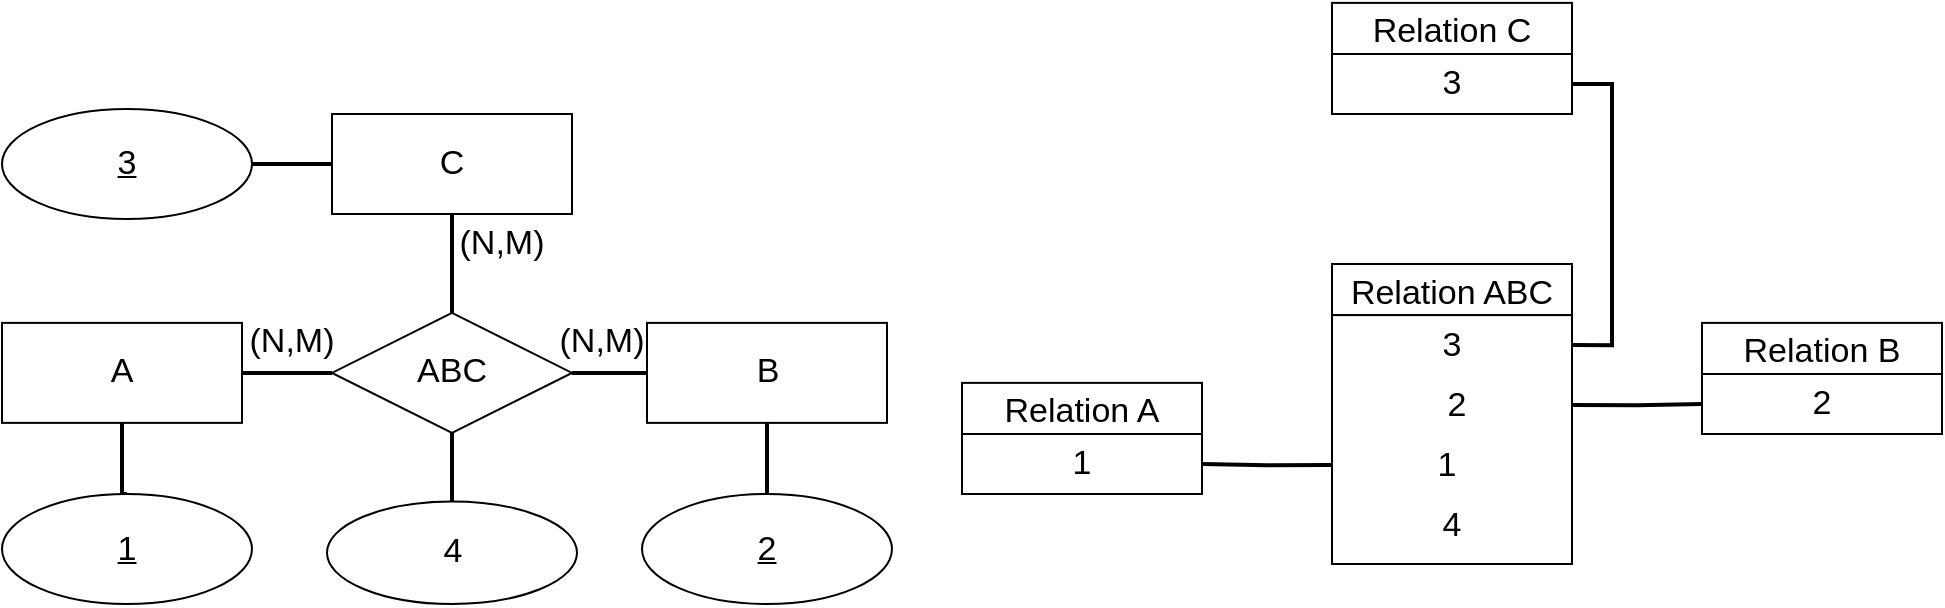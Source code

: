 <mxfile version="16.5.1" type="device"><diagram id="ykyJqSysNxOgndyYlWrU" name="Seite-1"><mxGraphModel dx="1929" dy="-304" grid="1" gridSize="5" guides="1" tooltips="1" connect="1" arrows="1" fold="1" page="1" pageScale="1" pageWidth="827" pageHeight="1169" math="0" shadow="0"><root><mxCell id="0"/><mxCell id="1" parent="0"/><mxCell id="Qfy5nsAvgZuqTP8WH1GD-12" style="edgeStyle=orthogonalEdgeStyle;rounded=0;orthogonalLoop=1;jettySize=auto;html=1;entryX=0;entryY=0.5;entryDx=0;entryDy=0;strokeWidth=2;endArrow=none;endFill=0;" parent="1" source="Qfy5nsAvgZuqTP8WH1GD-13" target="Qfy5nsAvgZuqTP8WH1GD-25" edge="1"><mxGeometry relative="1" as="geometry"/></mxCell><mxCell id="Qfy5nsAvgZuqTP8WH1GD-13" value="A" style="whiteSpace=wrap;html=1;align=center;fontSize=17;" parent="1" vertex="1"><mxGeometry x="-795" y="1924.44" width="120" height="50" as="geometry"/></mxCell><mxCell id="Qfy5nsAvgZuqTP8WH1GD-64" style="edgeStyle=orthogonalEdgeStyle;rounded=0;orthogonalLoop=1;jettySize=auto;html=1;exitX=0.5;exitY=0;exitDx=0;exitDy=0;entryX=0.5;entryY=1;entryDx=0;entryDy=0;endArrow=none;endFill=0;strokeWidth=2;" parent="1" source="Qfy5nsAvgZuqTP8WH1GD-15" target="Qfy5nsAvgZuqTP8WH1GD-13" edge="1"><mxGeometry relative="1" as="geometry"/></mxCell><mxCell id="Qfy5nsAvgZuqTP8WH1GD-15" value="1" style="ellipse;whiteSpace=wrap;html=1;align=center;fontStyle=4;fontSize=17;" parent="1" vertex="1"><mxGeometry x="-795" y="2010" width="125" height="55" as="geometry"/></mxCell><mxCell id="Qfy5nsAvgZuqTP8WH1GD-22" value="C" style="whiteSpace=wrap;html=1;align=center;fontSize=17;" parent="1" vertex="1"><mxGeometry x="-630" y="1820.0" width="120" height="50" as="geometry"/></mxCell><mxCell id="Qfy5nsAvgZuqTP8WH1GD-23" style="edgeStyle=orthogonalEdgeStyle;rounded=0;orthogonalLoop=1;jettySize=auto;html=1;exitX=0.5;exitY=0;exitDx=0;exitDy=0;entryX=0.5;entryY=1;entryDx=0;entryDy=0;strokeWidth=2;endArrow=none;endFill=0;" parent="1" source="Qfy5nsAvgZuqTP8WH1GD-25" target="Qfy5nsAvgZuqTP8WH1GD-22" edge="1"><mxGeometry relative="1" as="geometry"/></mxCell><mxCell id="Qfy5nsAvgZuqTP8WH1GD-24" style="edgeStyle=orthogonalEdgeStyle;rounded=0;orthogonalLoop=1;jettySize=auto;html=1;entryX=0;entryY=0.5;entryDx=0;entryDy=0;strokeWidth=2;endArrow=none;endFill=0;exitX=1;exitY=0.5;exitDx=0;exitDy=0;" parent="1" source="Qfy5nsAvgZuqTP8WH1GD-25" target="Qfy5nsAvgZuqTP8WH1GD-33" edge="1"><mxGeometry relative="1" as="geometry"><mxPoint x="-510" y="1910" as="sourcePoint"/></mxGeometry></mxCell><mxCell id="Qfy5nsAvgZuqTP8WH1GD-25" value="ABC" style="shape=rhombus;perimeter=rhombusPerimeter;whiteSpace=wrap;html=1;align=center;fontSize=17;" parent="1" vertex="1"><mxGeometry x="-630" y="1919.44" width="120" height="60" as="geometry"/></mxCell><mxCell id="Qfy5nsAvgZuqTP8WH1GD-63" style="edgeStyle=orthogonalEdgeStyle;rounded=0;orthogonalLoop=1;jettySize=auto;html=1;exitX=0.5;exitY=1;exitDx=0;exitDy=0;endArrow=none;endFill=0;strokeWidth=2;" parent="1" source="Qfy5nsAvgZuqTP8WH1GD-33" target="Qfy5nsAvgZuqTP8WH1GD-35" edge="1"><mxGeometry relative="1" as="geometry"/></mxCell><mxCell id="Qfy5nsAvgZuqTP8WH1GD-33" value="B" style="whiteSpace=wrap;html=1;align=center;fontSize=17;" parent="1" vertex="1"><mxGeometry x="-472.5" y="1924.44" width="120" height="50" as="geometry"/></mxCell><mxCell id="Qfy5nsAvgZuqTP8WH1GD-35" value="2" style="ellipse;whiteSpace=wrap;html=1;align=center;fontStyle=4;fontSize=17;" parent="1" vertex="1"><mxGeometry x="-475" y="2010" width="125" height="55" as="geometry"/></mxCell><mxCell id="Qfy5nsAvgZuqTP8WH1GD-59" style="edgeStyle=none;rounded=0;orthogonalLoop=1;jettySize=auto;html=1;exitX=0.5;exitY=0;exitDx=0;exitDy=0;entryX=0.5;entryY=1;entryDx=0;entryDy=0;fontSize=14;startArrow=none;startFill=0;endArrow=none;endFill=0;strokeColor=#000000;strokeWidth=2;" parent="1" source="Qfy5nsAvgZuqTP8WH1GD-60" target="Qfy5nsAvgZuqTP8WH1GD-25" edge="1"><mxGeometry relative="1" as="geometry"/></mxCell><mxCell id="Qfy5nsAvgZuqTP8WH1GD-60" value="4" style="ellipse;whiteSpace=wrap;html=1;align=center;fontSize=17;" parent="1" vertex="1"><mxGeometry x="-632.5" y="2013.75" width="125" height="51.25" as="geometry"/></mxCell><mxCell id="Qfy5nsAvgZuqTP8WH1GD-66" style="edgeStyle=orthogonalEdgeStyle;rounded=0;orthogonalLoop=1;jettySize=auto;html=1;exitX=1;exitY=0.5;exitDx=0;exitDy=0;entryX=0;entryY=0.5;entryDx=0;entryDy=0;endArrow=none;endFill=0;strokeWidth=2;" parent="1" source="Qfy5nsAvgZuqTP8WH1GD-65" target="Qfy5nsAvgZuqTP8WH1GD-22" edge="1"><mxGeometry relative="1" as="geometry"><Array as="points"><mxPoint x="-645" y="1845"/><mxPoint x="-645" y="1845"/></Array></mxGeometry></mxCell><mxCell id="Qfy5nsAvgZuqTP8WH1GD-65" value="3" style="ellipse;whiteSpace=wrap;html=1;align=center;fontStyle=4;fontSize=17;" parent="1" vertex="1"><mxGeometry x="-795" y="1817.5" width="125" height="55" as="geometry"/></mxCell><mxCell id="Qfy5nsAvgZuqTP8WH1GD-70" value="&lt;font style=&quot;font-size: 17px&quot;&gt;(N,M)&lt;/font&gt;" style="text;html=1;strokeColor=none;fillColor=none;align=center;verticalAlign=middle;whiteSpace=wrap;rounded=0;" parent="1" vertex="1"><mxGeometry x="-525" y="1919.44" width="60" height="30" as="geometry"/></mxCell><mxCell id="Qfy5nsAvgZuqTP8WH1GD-71" value="&lt;font style=&quot;font-size: 17px&quot;&gt;(N,M)&lt;/font&gt;" style="text;html=1;strokeColor=none;fillColor=none;align=center;verticalAlign=middle;whiteSpace=wrap;rounded=0;" parent="1" vertex="1"><mxGeometry x="-575" y="1870" width="60" height="30" as="geometry"/></mxCell><mxCell id="Qfy5nsAvgZuqTP8WH1GD-72" value="&lt;font style=&quot;font-size: 17px&quot;&gt;(N,M)&lt;/font&gt;" style="text;html=1;strokeColor=none;fillColor=none;align=center;verticalAlign=middle;whiteSpace=wrap;rounded=0;" parent="1" vertex="1"><mxGeometry x="-680" y="1919.44" width="60" height="30" as="geometry"/></mxCell><mxCell id="Qfy5nsAvgZuqTP8WH1GD-73" value="" style="rounded=0;whiteSpace=wrap;html=1;fontSize=16;" parent="1" vertex="1"><mxGeometry x="-130" y="1764.44" width="120" height="25.56" as="geometry"/></mxCell><mxCell id="Qfy5nsAvgZuqTP8WH1GD-74" value="&lt;font style=&quot;font-size: 17px&quot;&gt;Relation C&lt;/font&gt;" style="text;html=1;strokeColor=none;fillColor=none;align=center;verticalAlign=middle;whiteSpace=wrap;rounded=0;" parent="1" vertex="1"><mxGeometry x="-125" y="1764.44" width="110" height="30" as="geometry"/></mxCell><mxCell id="Qfy5nsAvgZuqTP8WH1GD-75" value="" style="rounded=0;whiteSpace=wrap;html=1;fontSize=16;" parent="1" vertex="1"><mxGeometry x="-130" y="1790" width="120" height="30" as="geometry"/></mxCell><mxCell id="Qfy5nsAvgZuqTP8WH1GD-76" value="&lt;font style=&quot;font-size: 17px&quot;&gt;3&lt;/font&gt;" style="text;html=1;strokeColor=none;fillColor=none;align=center;verticalAlign=middle;whiteSpace=wrap;rounded=0;" parent="1" vertex="1"><mxGeometry x="-130" y="1790" width="120" height="30" as="geometry"/></mxCell><mxCell id="Qfy5nsAvgZuqTP8WH1GD-77" value="" style="rounded=0;whiteSpace=wrap;html=1;fontSize=16;" parent="1" vertex="1"><mxGeometry x="-315" y="1954.44" width="120" height="25.56" as="geometry"/></mxCell><mxCell id="Qfy5nsAvgZuqTP8WH1GD-78" value="&lt;font style=&quot;font-size: 17px&quot;&gt;Relation A&lt;/font&gt;" style="text;html=1;strokeColor=none;fillColor=none;align=center;verticalAlign=middle;whiteSpace=wrap;rounded=0;" parent="1" vertex="1"><mxGeometry x="-310" y="1954.44" width="110" height="30" as="geometry"/></mxCell><mxCell id="Qfy5nsAvgZuqTP8WH1GD-79" value="" style="rounded=0;whiteSpace=wrap;html=1;fontSize=16;" parent="1" vertex="1"><mxGeometry x="-315" y="1980" width="120" height="30" as="geometry"/></mxCell><mxCell id="Qfy5nsAvgZuqTP8WH1GD-80" value="&lt;font style=&quot;font-size: 17px&quot;&gt;1&lt;/font&gt;" style="text;html=1;strokeColor=none;fillColor=none;align=center;verticalAlign=middle;whiteSpace=wrap;rounded=0;" parent="1" vertex="1"><mxGeometry x="-315" y="1980" width="120" height="30" as="geometry"/></mxCell><mxCell id="Qfy5nsAvgZuqTP8WH1GD-81" value="" style="rounded=0;whiteSpace=wrap;html=1;fontSize=16;" parent="1" vertex="1"><mxGeometry x="55" y="1924.44" width="120" height="25.56" as="geometry"/></mxCell><mxCell id="Qfy5nsAvgZuqTP8WH1GD-82" value="&lt;font style=&quot;font-size: 17px&quot;&gt;Relation B&lt;/font&gt;" style="text;html=1;strokeColor=none;fillColor=none;align=center;verticalAlign=middle;whiteSpace=wrap;rounded=0;" parent="1" vertex="1"><mxGeometry x="60" y="1924.44" width="110" height="30" as="geometry"/></mxCell><mxCell id="Qfy5nsAvgZuqTP8WH1GD-83" value="" style="rounded=0;whiteSpace=wrap;html=1;fontSize=16;" parent="1" vertex="1"><mxGeometry x="55" y="1950.0" width="120" height="30" as="geometry"/></mxCell><mxCell id="Qfy5nsAvgZuqTP8WH1GD-84" value="&lt;font style=&quot;font-size: 17px&quot;&gt;2&lt;/font&gt;" style="text;html=1;strokeColor=none;fillColor=none;align=center;verticalAlign=middle;whiteSpace=wrap;rounded=0;" parent="1" vertex="1"><mxGeometry x="55" y="1950" width="120" height="30" as="geometry"/></mxCell><mxCell id="Qfy5nsAvgZuqTP8WH1GD-85" value="" style="rounded=0;whiteSpace=wrap;html=1;fontSize=16;" parent="1" vertex="1"><mxGeometry x="-130" y="1895" width="120" height="25.56" as="geometry"/></mxCell><mxCell id="Qfy5nsAvgZuqTP8WH1GD-86" value="&lt;font style=&quot;font-size: 17px&quot;&gt;Relation ABC&lt;/font&gt;" style="text;html=1;strokeColor=none;fillColor=none;align=center;verticalAlign=middle;whiteSpace=wrap;rounded=0;" parent="1" vertex="1"><mxGeometry x="-125" y="1895" width="110" height="30" as="geometry"/></mxCell><mxCell id="Qfy5nsAvgZuqTP8WH1GD-87" value="" style="rounded=0;whiteSpace=wrap;html=1;fontSize=16;" parent="1" vertex="1"><mxGeometry x="-130" y="1920.56" width="120" height="124.44" as="geometry"/></mxCell><mxCell id="Qfy5nsAvgZuqTP8WH1GD-94" style="edgeStyle=orthogonalEdgeStyle;rounded=0;orthogonalLoop=1;jettySize=auto;html=1;exitX=0;exitY=0.5;exitDx=0;exitDy=0;entryX=1;entryY=0.5;entryDx=0;entryDy=0;fontSize=17;endArrow=none;endFill=0;strokeWidth=2;" parent="1" source="Qfy5nsAvgZuqTP8WH1GD-88" target="Qfy5nsAvgZuqTP8WH1GD-79" edge="1"><mxGeometry relative="1" as="geometry"/></mxCell><mxCell id="Qfy5nsAvgZuqTP8WH1GD-88" value="&lt;font style=&quot;font-size: 17px&quot;&gt;1&lt;/font&gt;" style="text;html=1;strokeColor=none;fillColor=none;align=center;verticalAlign=middle;whiteSpace=wrap;rounded=0;" parent="1" vertex="1"><mxGeometry x="-130" y="1980.56" width="115" height="30" as="geometry"/></mxCell><mxCell id="Qfy5nsAvgZuqTP8WH1GD-93" style="edgeStyle=orthogonalEdgeStyle;rounded=0;orthogonalLoop=1;jettySize=auto;html=1;exitX=1;exitY=0.5;exitDx=0;exitDy=0;entryX=0;entryY=0.5;entryDx=0;entryDy=0;fontSize=17;endArrow=none;endFill=0;strokeWidth=2;" parent="1" source="Qfy5nsAvgZuqTP8WH1GD-89" target="Qfy5nsAvgZuqTP8WH1GD-83" edge="1"><mxGeometry relative="1" as="geometry"/></mxCell><mxCell id="Qfy5nsAvgZuqTP8WH1GD-89" value="&lt;font style=&quot;font-size: 17px&quot;&gt;2&lt;/font&gt;" style="text;html=1;strokeColor=none;fillColor=none;align=center;verticalAlign=middle;whiteSpace=wrap;rounded=0;" parent="1" vertex="1"><mxGeometry x="-125" y="1950.56" width="115" height="30" as="geometry"/></mxCell><mxCell id="Qfy5nsAvgZuqTP8WH1GD-95" style="edgeStyle=orthogonalEdgeStyle;rounded=0;orthogonalLoop=1;jettySize=auto;html=1;exitX=1;exitY=0.5;exitDx=0;exitDy=0;entryX=1;entryY=0.5;entryDx=0;entryDy=0;fontSize=17;endArrow=none;endFill=0;strokeWidth=2;" parent="1" source="Qfy5nsAvgZuqTP8WH1GD-90" target="Qfy5nsAvgZuqTP8WH1GD-75" edge="1"><mxGeometry relative="1" as="geometry"/></mxCell><mxCell id="Qfy5nsAvgZuqTP8WH1GD-90" value="&lt;font style=&quot;font-size: 17px&quot;&gt;3&lt;/font&gt;" style="text;html=1;strokeColor=none;fillColor=none;align=center;verticalAlign=middle;whiteSpace=wrap;rounded=0;" parent="1" vertex="1"><mxGeometry x="-130" y="1920.56" width="120" height="30" as="geometry"/></mxCell><mxCell id="Qfy5nsAvgZuqTP8WH1GD-91" value="&lt;font style=&quot;font-size: 17px&quot;&gt;4&lt;/font&gt;" style="text;html=1;strokeColor=none;fillColor=none;align=center;verticalAlign=middle;whiteSpace=wrap;rounded=0;" parent="1" vertex="1"><mxGeometry x="-130" y="2010.56" width="120" height="30" as="geometry"/></mxCell></root></mxGraphModel></diagram></mxfile>